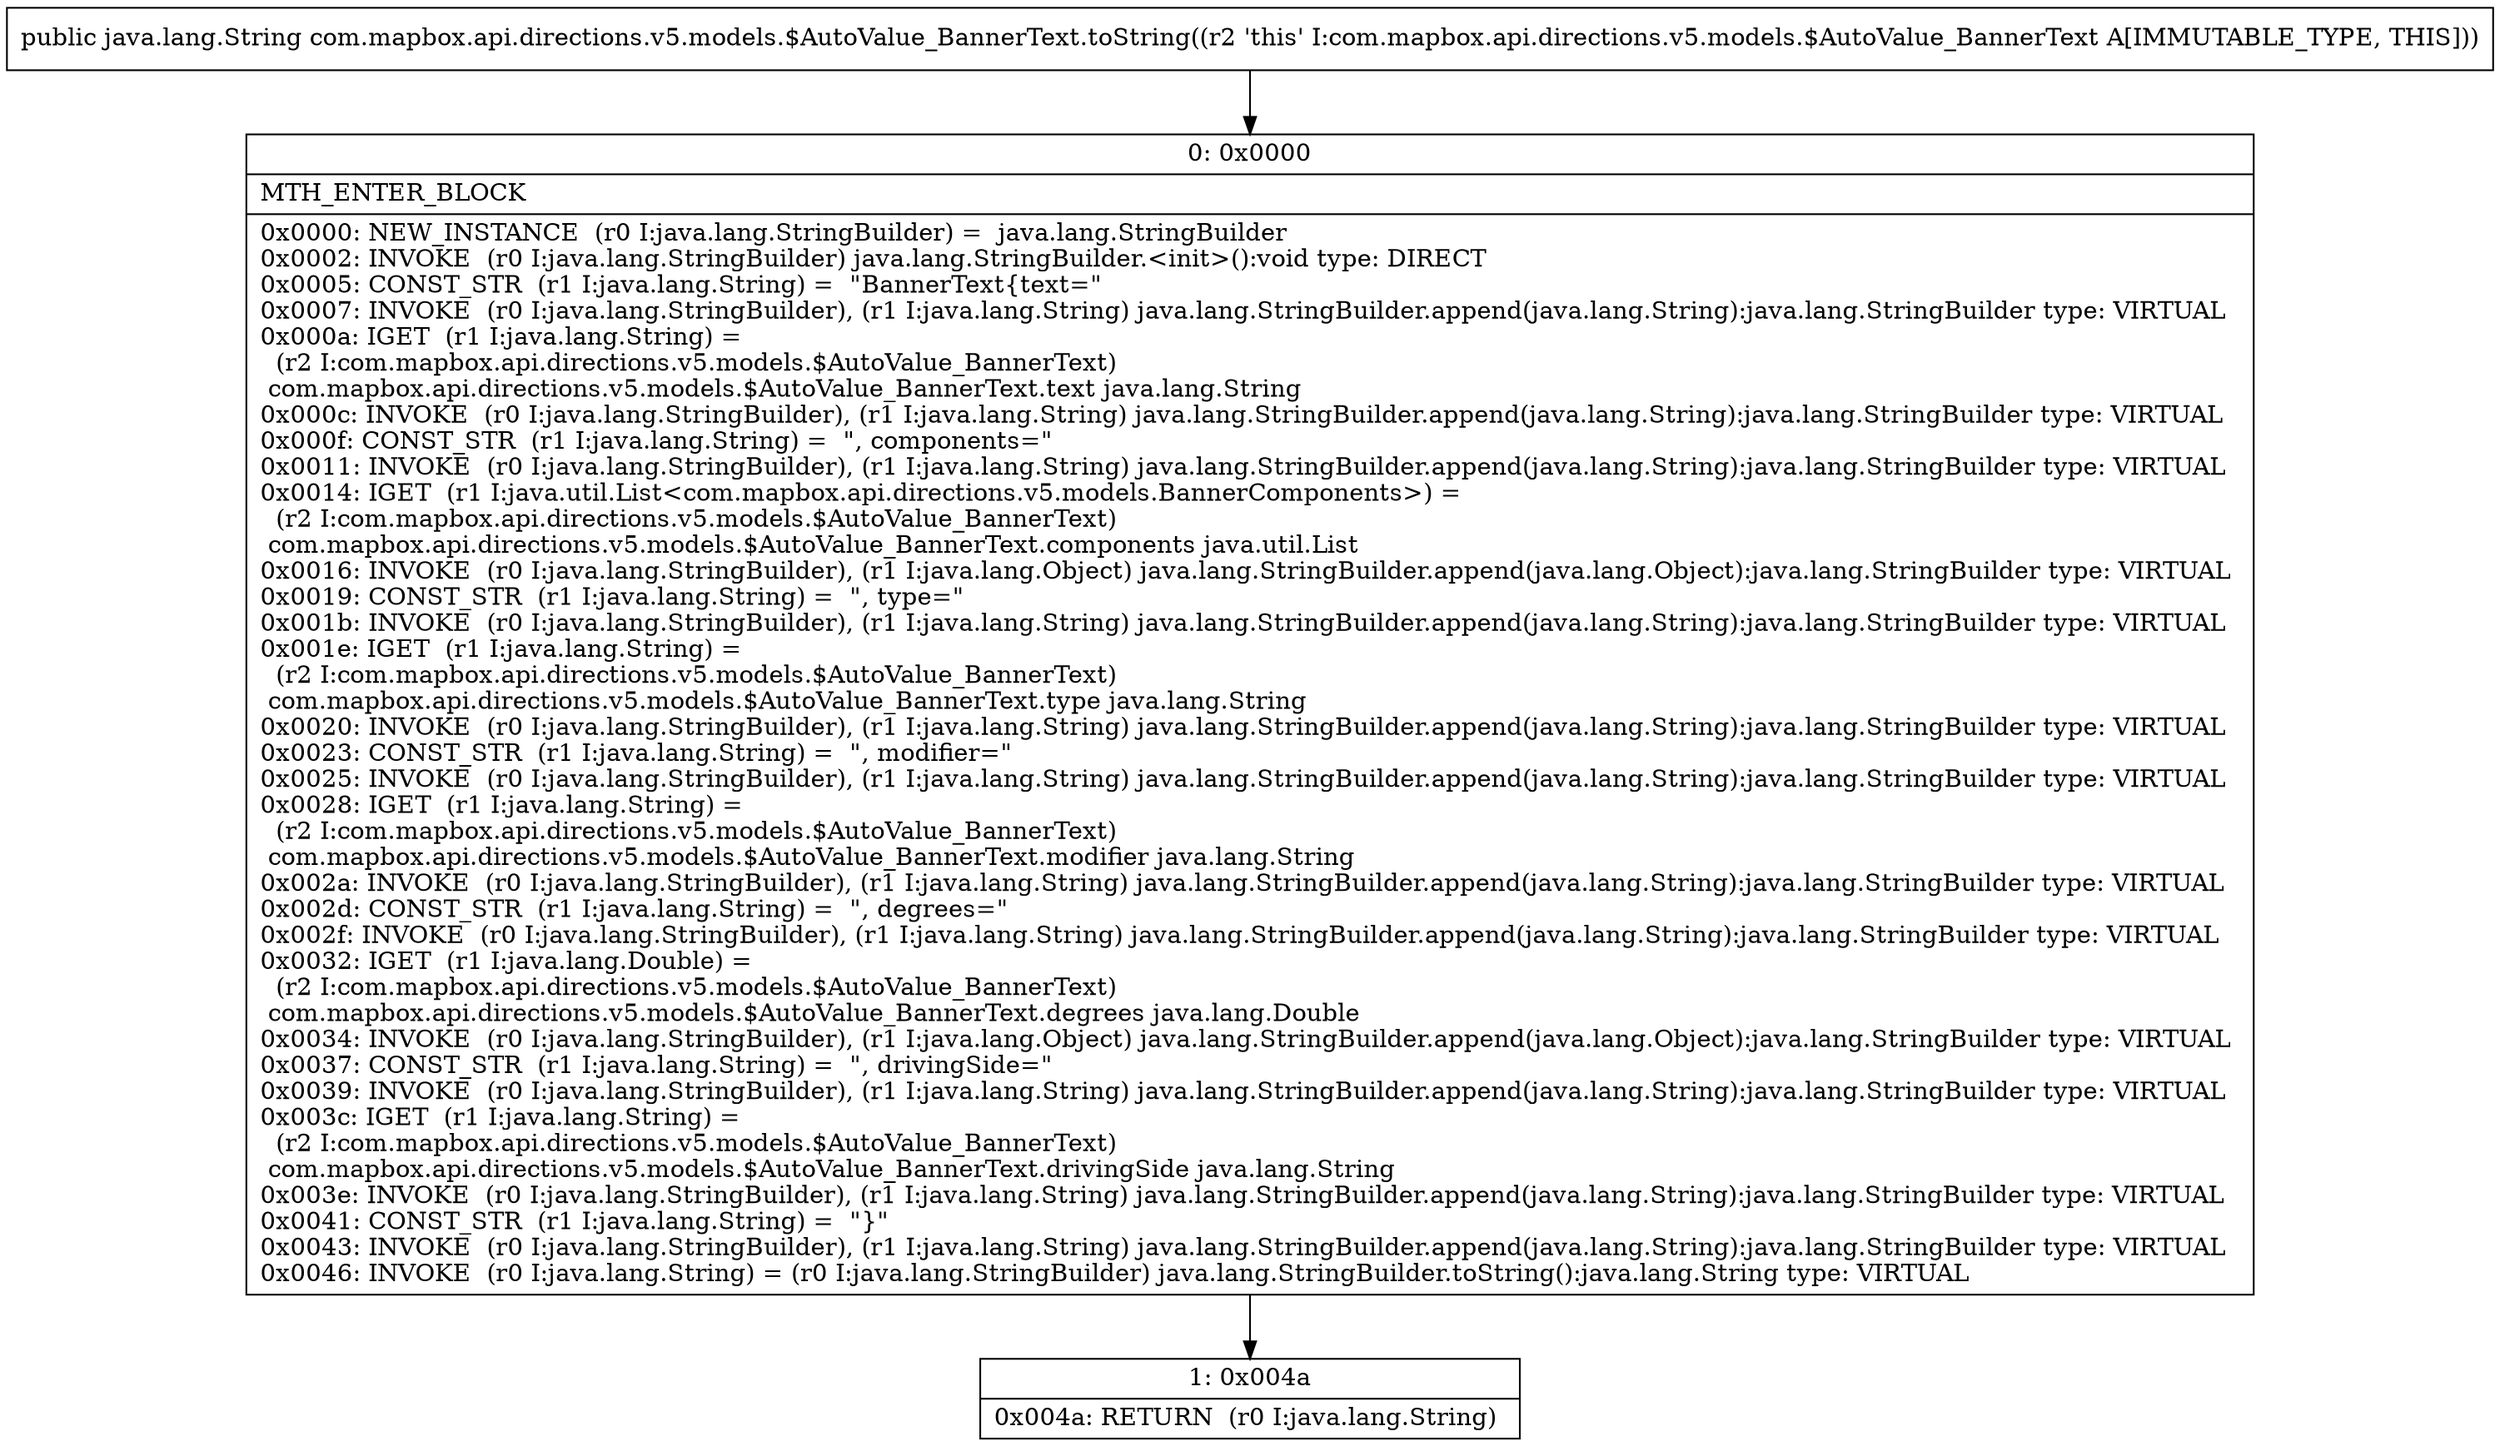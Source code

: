 digraph "CFG forcom.mapbox.api.directions.v5.models.$AutoValue_BannerText.toString()Ljava\/lang\/String;" {
Node_0 [shape=record,label="{0\:\ 0x0000|MTH_ENTER_BLOCK\l|0x0000: NEW_INSTANCE  (r0 I:java.lang.StringBuilder) =  java.lang.StringBuilder \l0x0002: INVOKE  (r0 I:java.lang.StringBuilder) java.lang.StringBuilder.\<init\>():void type: DIRECT \l0x0005: CONST_STR  (r1 I:java.lang.String) =  \"BannerText\{text=\" \l0x0007: INVOKE  (r0 I:java.lang.StringBuilder), (r1 I:java.lang.String) java.lang.StringBuilder.append(java.lang.String):java.lang.StringBuilder type: VIRTUAL \l0x000a: IGET  (r1 I:java.lang.String) = \l  (r2 I:com.mapbox.api.directions.v5.models.$AutoValue_BannerText)\l com.mapbox.api.directions.v5.models.$AutoValue_BannerText.text java.lang.String \l0x000c: INVOKE  (r0 I:java.lang.StringBuilder), (r1 I:java.lang.String) java.lang.StringBuilder.append(java.lang.String):java.lang.StringBuilder type: VIRTUAL \l0x000f: CONST_STR  (r1 I:java.lang.String) =  \", components=\" \l0x0011: INVOKE  (r0 I:java.lang.StringBuilder), (r1 I:java.lang.String) java.lang.StringBuilder.append(java.lang.String):java.lang.StringBuilder type: VIRTUAL \l0x0014: IGET  (r1 I:java.util.List\<com.mapbox.api.directions.v5.models.BannerComponents\>) = \l  (r2 I:com.mapbox.api.directions.v5.models.$AutoValue_BannerText)\l com.mapbox.api.directions.v5.models.$AutoValue_BannerText.components java.util.List \l0x0016: INVOKE  (r0 I:java.lang.StringBuilder), (r1 I:java.lang.Object) java.lang.StringBuilder.append(java.lang.Object):java.lang.StringBuilder type: VIRTUAL \l0x0019: CONST_STR  (r1 I:java.lang.String) =  \", type=\" \l0x001b: INVOKE  (r0 I:java.lang.StringBuilder), (r1 I:java.lang.String) java.lang.StringBuilder.append(java.lang.String):java.lang.StringBuilder type: VIRTUAL \l0x001e: IGET  (r1 I:java.lang.String) = \l  (r2 I:com.mapbox.api.directions.v5.models.$AutoValue_BannerText)\l com.mapbox.api.directions.v5.models.$AutoValue_BannerText.type java.lang.String \l0x0020: INVOKE  (r0 I:java.lang.StringBuilder), (r1 I:java.lang.String) java.lang.StringBuilder.append(java.lang.String):java.lang.StringBuilder type: VIRTUAL \l0x0023: CONST_STR  (r1 I:java.lang.String) =  \", modifier=\" \l0x0025: INVOKE  (r0 I:java.lang.StringBuilder), (r1 I:java.lang.String) java.lang.StringBuilder.append(java.lang.String):java.lang.StringBuilder type: VIRTUAL \l0x0028: IGET  (r1 I:java.lang.String) = \l  (r2 I:com.mapbox.api.directions.v5.models.$AutoValue_BannerText)\l com.mapbox.api.directions.v5.models.$AutoValue_BannerText.modifier java.lang.String \l0x002a: INVOKE  (r0 I:java.lang.StringBuilder), (r1 I:java.lang.String) java.lang.StringBuilder.append(java.lang.String):java.lang.StringBuilder type: VIRTUAL \l0x002d: CONST_STR  (r1 I:java.lang.String) =  \", degrees=\" \l0x002f: INVOKE  (r0 I:java.lang.StringBuilder), (r1 I:java.lang.String) java.lang.StringBuilder.append(java.lang.String):java.lang.StringBuilder type: VIRTUAL \l0x0032: IGET  (r1 I:java.lang.Double) = \l  (r2 I:com.mapbox.api.directions.v5.models.$AutoValue_BannerText)\l com.mapbox.api.directions.v5.models.$AutoValue_BannerText.degrees java.lang.Double \l0x0034: INVOKE  (r0 I:java.lang.StringBuilder), (r1 I:java.lang.Object) java.lang.StringBuilder.append(java.lang.Object):java.lang.StringBuilder type: VIRTUAL \l0x0037: CONST_STR  (r1 I:java.lang.String) =  \", drivingSide=\" \l0x0039: INVOKE  (r0 I:java.lang.StringBuilder), (r1 I:java.lang.String) java.lang.StringBuilder.append(java.lang.String):java.lang.StringBuilder type: VIRTUAL \l0x003c: IGET  (r1 I:java.lang.String) = \l  (r2 I:com.mapbox.api.directions.v5.models.$AutoValue_BannerText)\l com.mapbox.api.directions.v5.models.$AutoValue_BannerText.drivingSide java.lang.String \l0x003e: INVOKE  (r0 I:java.lang.StringBuilder), (r1 I:java.lang.String) java.lang.StringBuilder.append(java.lang.String):java.lang.StringBuilder type: VIRTUAL \l0x0041: CONST_STR  (r1 I:java.lang.String) =  \"\}\" \l0x0043: INVOKE  (r0 I:java.lang.StringBuilder), (r1 I:java.lang.String) java.lang.StringBuilder.append(java.lang.String):java.lang.StringBuilder type: VIRTUAL \l0x0046: INVOKE  (r0 I:java.lang.String) = (r0 I:java.lang.StringBuilder) java.lang.StringBuilder.toString():java.lang.String type: VIRTUAL \l}"];
Node_1 [shape=record,label="{1\:\ 0x004a|0x004a: RETURN  (r0 I:java.lang.String) \l}"];
MethodNode[shape=record,label="{public java.lang.String com.mapbox.api.directions.v5.models.$AutoValue_BannerText.toString((r2 'this' I:com.mapbox.api.directions.v5.models.$AutoValue_BannerText A[IMMUTABLE_TYPE, THIS])) }"];
MethodNode -> Node_0;
Node_0 -> Node_1;
}

